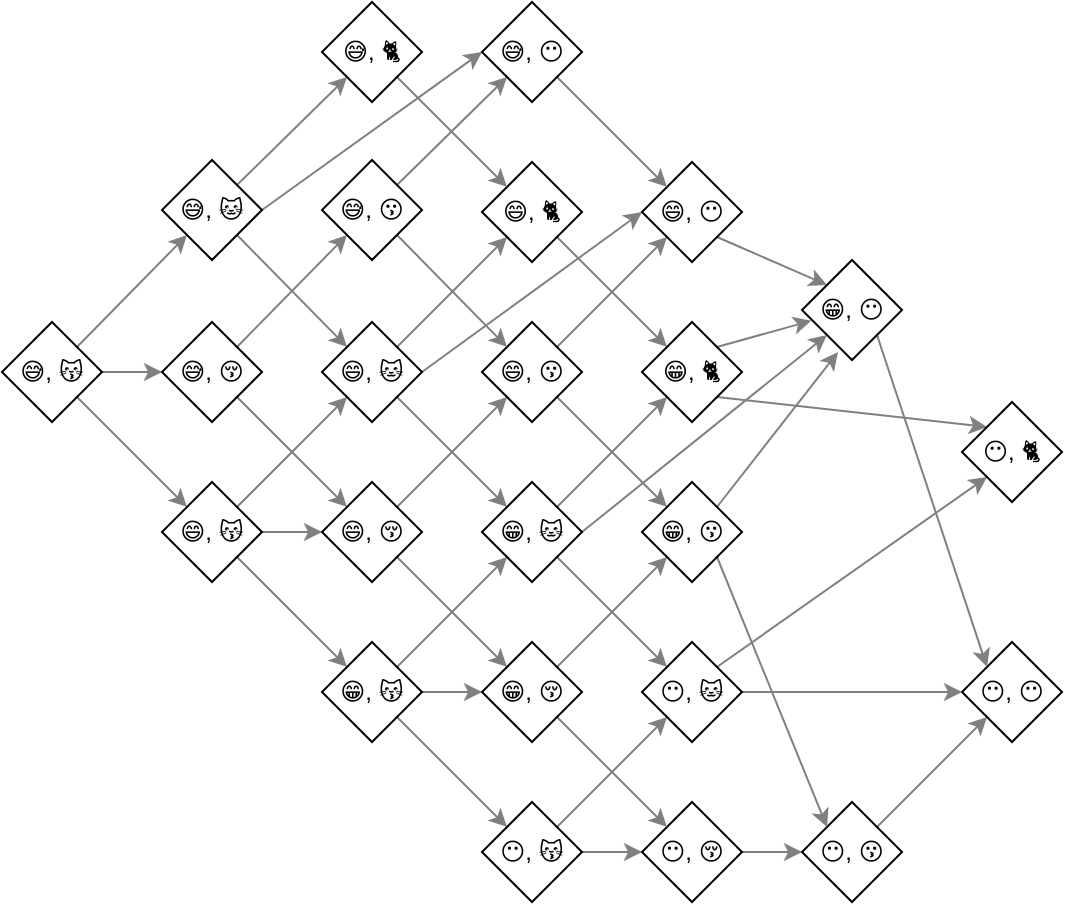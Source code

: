 <mxfile version="10.9.7" type="device"><diagram id="4yuD9t37iVLCJHodNDsz" name="Page-1"><mxGraphModel dx="1178" dy="850" grid="1" gridSize="10" guides="1" tooltips="1" connect="1" arrows="1" fold="1" page="1" pageScale="1" pageWidth="700" pageHeight="200" math="0" shadow="0"><root><mxCell id="0"/><mxCell id="1" parent="0"/><mxCell id="nEgcFTu6EANpcpcKvdcR-5" style="rounded=0;orthogonalLoop=1;jettySize=auto;html=1;exitX=1;exitY=0;exitDx=0;exitDy=0;entryX=0;entryY=1;entryDx=0;entryDy=0;strokeColor=#808080;" edge="1" parent="1" source="nEgcFTu6EANpcpcKvdcR-2" target="nEgcFTu6EANpcpcKvdcR-8"><mxGeometry relative="1" as="geometry"><mxPoint x="129.667" y="-0.333" as="targetPoint"/></mxGeometry></mxCell><mxCell id="nEgcFTu6EANpcpcKvdcR-75" style="edgeStyle=none;rounded=0;orthogonalLoop=1;jettySize=auto;html=1;exitX=1;exitY=0.5;exitDx=0;exitDy=0;entryX=0;entryY=0.5;entryDx=0;entryDy=0;strokeColor=#808080;" edge="1" parent="1" source="nEgcFTu6EANpcpcKvdcR-2" target="nEgcFTu6EANpcpcKvdcR-7"><mxGeometry relative="1" as="geometry"/></mxCell><mxCell id="nEgcFTu6EANpcpcKvdcR-76" style="edgeStyle=none;rounded=0;orthogonalLoop=1;jettySize=auto;html=1;exitX=1;exitY=1;exitDx=0;exitDy=0;strokeColor=#808080;" edge="1" parent="1" source="nEgcFTu6EANpcpcKvdcR-2" target="nEgcFTu6EANpcpcKvdcR-6"><mxGeometry relative="1" as="geometry"/></mxCell><mxCell id="nEgcFTu6EANpcpcKvdcR-2" value="😅, 😽" style="rhombus;whiteSpace=wrap;html=1;strokeWidth=1;" vertex="1" parent="1"><mxGeometry x="40" y="-1" width="50" height="50" as="geometry"/></mxCell><mxCell id="nEgcFTu6EANpcpcKvdcR-59" style="edgeStyle=none;rounded=0;orthogonalLoop=1;jettySize=auto;html=1;exitX=1;exitY=1;exitDx=0;exitDy=0;entryX=0;entryY=0;entryDx=0;entryDy=0;strokeColor=#808080;" edge="1" parent="1" source="nEgcFTu6EANpcpcKvdcR-6" target="nEgcFTu6EANpcpcKvdcR-9"><mxGeometry relative="1" as="geometry"/></mxCell><mxCell id="nEgcFTu6EANpcpcKvdcR-60" style="edgeStyle=none;rounded=0;orthogonalLoop=1;jettySize=auto;html=1;exitX=1;exitY=0.5;exitDx=0;exitDy=0;entryX=0;entryY=0.5;entryDx=0;entryDy=0;strokeColor=#808080;" edge="1" parent="1" source="nEgcFTu6EANpcpcKvdcR-6" target="nEgcFTu6EANpcpcKvdcR-14"><mxGeometry relative="1" as="geometry"/></mxCell><mxCell id="nEgcFTu6EANpcpcKvdcR-61" style="edgeStyle=none;rounded=0;orthogonalLoop=1;jettySize=auto;html=1;exitX=1;exitY=0;exitDx=0;exitDy=0;entryX=0;entryY=1;entryDx=0;entryDy=0;strokeColor=#808080;" edge="1" parent="1" source="nEgcFTu6EANpcpcKvdcR-6" target="nEgcFTu6EANpcpcKvdcR-15"><mxGeometry relative="1" as="geometry"/></mxCell><mxCell id="nEgcFTu6EANpcpcKvdcR-6" value="😄, 😽" style="rhombus;whiteSpace=wrap;html=1;strokeWidth=1;fillColor=#ffffff;" vertex="1" parent="1"><mxGeometry x="120" y="79" width="50" height="50" as="geometry"/></mxCell><mxCell id="nEgcFTu6EANpcpcKvdcR-62" style="edgeStyle=none;rounded=0;orthogonalLoop=1;jettySize=auto;html=1;exitX=1;exitY=1;exitDx=0;exitDy=0;strokeColor=#808080;" edge="1" parent="1" source="nEgcFTu6EANpcpcKvdcR-7" target="nEgcFTu6EANpcpcKvdcR-14"><mxGeometry relative="1" as="geometry"/></mxCell><mxCell id="nEgcFTu6EANpcpcKvdcR-65" style="edgeStyle=none;rounded=0;orthogonalLoop=1;jettySize=auto;html=1;exitX=1;exitY=0;exitDx=0;exitDy=0;entryX=0;entryY=1;entryDx=0;entryDy=0;strokeColor=#808080;" edge="1" parent="1" source="nEgcFTu6EANpcpcKvdcR-7" target="nEgcFTu6EANpcpcKvdcR-64"><mxGeometry relative="1" as="geometry"/></mxCell><mxCell id="nEgcFTu6EANpcpcKvdcR-7" value="😅, 😚" style="rhombus;whiteSpace=wrap;html=1;strokeWidth=1;fillColor=#ffffff;" vertex="1" parent="1"><mxGeometry x="120" y="-1" width="50" height="50" as="geometry"/></mxCell><mxCell id="nEgcFTu6EANpcpcKvdcR-68" style="edgeStyle=none;rounded=0;orthogonalLoop=1;jettySize=auto;html=1;exitX=1;exitY=1;exitDx=0;exitDy=0;entryX=0;entryY=0;entryDx=0;entryDy=0;strokeColor=#808080;" edge="1" parent="1" source="nEgcFTu6EANpcpcKvdcR-8" target="nEgcFTu6EANpcpcKvdcR-15"><mxGeometry relative="1" as="geometry"/></mxCell><mxCell id="nEgcFTu6EANpcpcKvdcR-69" style="edgeStyle=none;rounded=0;orthogonalLoop=1;jettySize=auto;html=1;exitX=1;exitY=0.5;exitDx=0;exitDy=0;entryX=0;entryY=0.5;entryDx=0;entryDy=0;strokeColor=#808080;" edge="1" parent="1" source="nEgcFTu6EANpcpcKvdcR-8" target="nEgcFTu6EANpcpcKvdcR-66"><mxGeometry relative="1" as="geometry"/></mxCell><mxCell id="nEgcFTu6EANpcpcKvdcR-73" style="edgeStyle=none;rounded=0;orthogonalLoop=1;jettySize=auto;html=1;entryX=0;entryY=1;entryDx=0;entryDy=0;strokeColor=#808080;exitX=1;exitY=0;exitDx=0;exitDy=0;" edge="1" parent="1" source="nEgcFTu6EANpcpcKvdcR-8" target="nEgcFTu6EANpcpcKvdcR-72"><mxGeometry relative="1" as="geometry"><mxPoint x="170" y="-91" as="sourcePoint"/></mxGeometry></mxCell><mxCell id="nEgcFTu6EANpcpcKvdcR-8" value="😅, 🐱" style="rhombus;whiteSpace=wrap;html=1;strokeWidth=1;fillColor=#ffffff;" vertex="1" parent="1"><mxGeometry x="120" y="-82" width="50" height="50" as="geometry"/></mxCell><mxCell id="nEgcFTu6EANpcpcKvdcR-19" style="edgeStyle=none;rounded=0;orthogonalLoop=1;jettySize=auto;html=1;exitX=1;exitY=1;exitDx=0;exitDy=0;entryX=0;entryY=0;entryDx=0;entryDy=0;strokeColor=#808080;" edge="1" parent="1" source="nEgcFTu6EANpcpcKvdcR-9" target="nEgcFTu6EANpcpcKvdcR-10"><mxGeometry relative="1" as="geometry"/></mxCell><mxCell id="nEgcFTu6EANpcpcKvdcR-20" style="edgeStyle=none;rounded=0;orthogonalLoop=1;jettySize=auto;html=1;exitX=1;exitY=0.5;exitDx=0;exitDy=0;entryX=0;entryY=0.5;entryDx=0;entryDy=0;strokeColor=#808080;" edge="1" parent="1" source="nEgcFTu6EANpcpcKvdcR-9" target="nEgcFTu6EANpcpcKvdcR-17"><mxGeometry relative="1" as="geometry"><mxPoint x="265" y="141.667" as="sourcePoint"/></mxGeometry></mxCell><mxCell id="nEgcFTu6EANpcpcKvdcR-21" style="edgeStyle=none;rounded=0;orthogonalLoop=1;jettySize=auto;html=1;exitX=1;exitY=0;exitDx=0;exitDy=0;entryX=0;entryY=1;entryDx=0;entryDy=0;strokeColor=#808080;" edge="1" parent="1" source="nEgcFTu6EANpcpcKvdcR-9" target="nEgcFTu6EANpcpcKvdcR-18"><mxGeometry relative="1" as="geometry"/></mxCell><mxCell id="nEgcFTu6EANpcpcKvdcR-9" value="&lt;div&gt;😁, 😽&lt;/div&gt;" style="rhombus;whiteSpace=wrap;html=1;strokeWidth=1;fillColor=#ffffff;" vertex="1" parent="1"><mxGeometry x="200" y="159" width="50" height="50" as="geometry"/></mxCell><mxCell id="nEgcFTu6EANpcpcKvdcR-30" style="edgeStyle=none;rounded=0;orthogonalLoop=1;jettySize=auto;html=1;exitX=1;exitY=0.5;exitDx=0;exitDy=0;entryX=0;entryY=0.5;entryDx=0;entryDy=0;strokeColor=#808080;" edge="1" parent="1" source="nEgcFTu6EANpcpcKvdcR-10" target="nEgcFTu6EANpcpcKvdcR-11"><mxGeometry relative="1" as="geometry"/></mxCell><mxCell id="nEgcFTu6EANpcpcKvdcR-32" style="edgeStyle=none;rounded=0;orthogonalLoop=1;jettySize=auto;html=1;exitX=1;exitY=0;exitDx=0;exitDy=0;entryX=0;entryY=1;entryDx=0;entryDy=0;strokeColor=#808080;" edge="1" parent="1" source="nEgcFTu6EANpcpcKvdcR-10" target="nEgcFTu6EANpcpcKvdcR-31"><mxGeometry relative="1" as="geometry"/></mxCell><mxCell id="nEgcFTu6EANpcpcKvdcR-10" value="&lt;div&gt;😶, 😽&lt;/div&gt;" style="rhombus;whiteSpace=wrap;html=1;strokeWidth=1;fillColor=#ffffff;" vertex="1" parent="1"><mxGeometry x="280" y="239" width="50" height="50" as="geometry"/></mxCell><mxCell id="nEgcFTu6EANpcpcKvdcR-48" style="edgeStyle=none;rounded=0;orthogonalLoop=1;jettySize=auto;html=1;exitX=1;exitY=0.5;exitDx=0;exitDy=0;entryX=0;entryY=0.5;entryDx=0;entryDy=0;strokeColor=#808080;" edge="1" parent="1" source="nEgcFTu6EANpcpcKvdcR-11" target="nEgcFTu6EANpcpcKvdcR-12"><mxGeometry relative="1" as="geometry"/></mxCell><mxCell id="nEgcFTu6EANpcpcKvdcR-11" value="&lt;div&gt;😶, 😚&lt;/div&gt;" style="rhombus;whiteSpace=wrap;html=1;strokeWidth=1;fillColor=#ffffff;" vertex="1" parent="1"><mxGeometry x="360" y="239" width="50" height="50" as="geometry"/></mxCell><mxCell id="nEgcFTu6EANpcpcKvdcR-49" style="edgeStyle=none;rounded=0;orthogonalLoop=1;jettySize=auto;html=1;exitX=1;exitY=0;exitDx=0;exitDy=0;entryX=0;entryY=1;entryDx=0;entryDy=0;strokeColor=#808080;" edge="1" parent="1" source="nEgcFTu6EANpcpcKvdcR-12" target="nEgcFTu6EANpcpcKvdcR-13"><mxGeometry relative="1" as="geometry"/></mxCell><mxCell id="nEgcFTu6EANpcpcKvdcR-12" value="&lt;div&gt;😶, 😗&lt;/div&gt;" style="rhombus;whiteSpace=wrap;html=1;strokeWidth=1;fillColor=#ffffff;" vertex="1" parent="1"><mxGeometry x="440" y="239" width="50" height="50" as="geometry"/></mxCell><mxCell id="nEgcFTu6EANpcpcKvdcR-13" value="&lt;div&gt;😶, 😶&lt;/div&gt;" style="rhombus;whiteSpace=wrap;html=1;strokeWidth=1;fillColor=#ffffff;" vertex="1" parent="1"><mxGeometry x="520" y="159" width="50" height="50" as="geometry"/></mxCell><mxCell id="nEgcFTu6EANpcpcKvdcR-22" style="edgeStyle=none;rounded=0;orthogonalLoop=1;jettySize=auto;html=1;exitX=1;exitY=1;exitDx=0;exitDy=0;entryX=0;entryY=0;entryDx=0;entryDy=0;strokeColor=#808080;" edge="1" parent="1" source="nEgcFTu6EANpcpcKvdcR-14" target="nEgcFTu6EANpcpcKvdcR-17"><mxGeometry relative="1" as="geometry"/></mxCell><mxCell id="nEgcFTu6EANpcpcKvdcR-24" style="edgeStyle=none;rounded=0;orthogonalLoop=1;jettySize=auto;html=1;exitX=1;exitY=0;exitDx=0;exitDy=0;entryX=0;entryY=1;entryDx=0;entryDy=0;strokeColor=#808080;" edge="1" parent="1" source="nEgcFTu6EANpcpcKvdcR-14" target="nEgcFTu6EANpcpcKvdcR-23"><mxGeometry relative="1" as="geometry"/></mxCell><mxCell id="nEgcFTu6EANpcpcKvdcR-14" value="&lt;div&gt;😄, 😚&lt;/div&gt;" style="rhombus;whiteSpace=wrap;html=1;strokeWidth=1;fillColor=#ffffff;" vertex="1" parent="1"><mxGeometry x="200" y="79" width="50" height="50" as="geometry"/></mxCell><mxCell id="nEgcFTu6EANpcpcKvdcR-25" style="edgeStyle=none;rounded=0;orthogonalLoop=1;jettySize=auto;html=1;exitX=1;exitY=1;exitDx=0;exitDy=0;entryX=0;entryY=0;entryDx=0;entryDy=0;strokeColor=#808080;" edge="1" parent="1" source="nEgcFTu6EANpcpcKvdcR-15" target="nEgcFTu6EANpcpcKvdcR-18"><mxGeometry relative="1" as="geometry"/></mxCell><mxCell id="nEgcFTu6EANpcpcKvdcR-28" style="edgeStyle=none;rounded=0;orthogonalLoop=1;jettySize=auto;html=1;entryX=0;entryY=1;entryDx=0;entryDy=0;strokeColor=#808080;exitX=1;exitY=0;exitDx=0;exitDy=0;" edge="1" parent="1" source="nEgcFTu6EANpcpcKvdcR-15" target="nEgcFTu6EANpcpcKvdcR-26"><mxGeometry relative="1" as="geometry"><mxPoint x="240" y="-1" as="sourcePoint"/><mxPoint x="280.286" y="-53.357" as="targetPoint"/></mxGeometry></mxCell><mxCell id="nEgcFTu6EANpcpcKvdcR-29" style="edgeStyle=none;rounded=0;orthogonalLoop=1;jettySize=auto;html=1;exitX=1;exitY=0.5;exitDx=0;exitDy=0;entryX=0;entryY=0.5;entryDx=0;entryDy=0;strokeColor=#808080;" edge="1" parent="1" source="nEgcFTu6EANpcpcKvdcR-15" target="nEgcFTu6EANpcpcKvdcR-27"><mxGeometry relative="1" as="geometry"/></mxCell><mxCell id="nEgcFTu6EANpcpcKvdcR-15" value="&lt;div&gt;😄, 🐱&lt;/div&gt;" style="rhombus;whiteSpace=wrap;html=1;strokeWidth=1;fillColor=#ffffff;" vertex="1" parent="1"><mxGeometry x="200" y="-1" width="50" height="50" as="geometry"/></mxCell><mxCell id="nEgcFTu6EANpcpcKvdcR-35" style="edgeStyle=none;rounded=0;orthogonalLoop=1;jettySize=auto;html=1;exitX=1;exitY=0;exitDx=0;exitDy=0;entryX=0;entryY=1;entryDx=0;entryDy=0;strokeColor=#808080;" edge="1" parent="1" source="nEgcFTu6EANpcpcKvdcR-17" target="nEgcFTu6EANpcpcKvdcR-34"><mxGeometry relative="1" as="geometry"/></mxCell><mxCell id="nEgcFTu6EANpcpcKvdcR-46" style="edgeStyle=none;rounded=0;orthogonalLoop=1;jettySize=auto;html=1;exitX=1;exitY=1;exitDx=0;exitDy=0;strokeColor=#808080;entryX=0;entryY=0;entryDx=0;entryDy=0;" edge="1" parent="1" source="nEgcFTu6EANpcpcKvdcR-17" target="nEgcFTu6EANpcpcKvdcR-11"><mxGeometry relative="1" as="geometry"><mxPoint x="448" y="234.5" as="targetPoint"/></mxGeometry></mxCell><mxCell id="nEgcFTu6EANpcpcKvdcR-17" value="&lt;div&gt;😁, 😚&lt;/div&gt;" style="rhombus;whiteSpace=wrap;html=1;strokeWidth=1;fillColor=#ffffff;" vertex="1" parent="1"><mxGeometry x="280" y="159" width="50" height="50" as="geometry"/></mxCell><mxCell id="nEgcFTu6EANpcpcKvdcR-41" style="edgeStyle=none;rounded=0;orthogonalLoop=1;jettySize=auto;html=1;exitX=1;exitY=1;exitDx=0;exitDy=0;entryX=0;entryY=0;entryDx=0;entryDy=0;strokeColor=#808080;" edge="1" parent="1" source="nEgcFTu6EANpcpcKvdcR-18" target="nEgcFTu6EANpcpcKvdcR-31"><mxGeometry relative="1" as="geometry"/></mxCell><mxCell id="nEgcFTu6EANpcpcKvdcR-42" style="edgeStyle=none;rounded=0;orthogonalLoop=1;jettySize=auto;html=1;entryX=0;entryY=1;entryDx=0;entryDy=0;strokeColor=#808080;exitX=1;exitY=0;exitDx=0;exitDy=0;" edge="1" parent="1" source="nEgcFTu6EANpcpcKvdcR-18" target="nEgcFTu6EANpcpcKvdcR-38"><mxGeometry relative="1" as="geometry"><mxPoint x="415" y="96.5" as="sourcePoint"/></mxGeometry></mxCell><mxCell id="nEgcFTu6EANpcpcKvdcR-43" style="edgeStyle=none;rounded=0;orthogonalLoop=1;jettySize=auto;html=1;exitX=1;exitY=0.5;exitDx=0;exitDy=0;entryX=0;entryY=1;entryDx=0;entryDy=0;strokeColor=#808080;" edge="1" parent="1" source="nEgcFTu6EANpcpcKvdcR-18" target="nEgcFTu6EANpcpcKvdcR-36"><mxGeometry relative="1" as="geometry"/></mxCell><mxCell id="nEgcFTu6EANpcpcKvdcR-18" value="&lt;div&gt;😁, 🐱&lt;/div&gt;" style="rhombus;whiteSpace=wrap;html=1;strokeWidth=1;fillColor=#ffffff;" vertex="1" parent="1"><mxGeometry x="280" y="79" width="50" height="50" as="geometry"/></mxCell><mxCell id="nEgcFTu6EANpcpcKvdcR-44" style="edgeStyle=none;rounded=0;orthogonalLoop=1;jettySize=auto;html=1;exitX=1;exitY=1;exitDx=0;exitDy=0;strokeColor=#808080;" edge="1" parent="1" source="nEgcFTu6EANpcpcKvdcR-23" target="nEgcFTu6EANpcpcKvdcR-34"><mxGeometry relative="1" as="geometry"/></mxCell><mxCell id="nEgcFTu6EANpcpcKvdcR-45" style="edgeStyle=none;rounded=0;orthogonalLoop=1;jettySize=auto;html=1;exitX=1;exitY=0;exitDx=0;exitDy=0;entryX=0;entryY=1;entryDx=0;entryDy=0;strokeColor=#808080;" edge="1" parent="1" source="nEgcFTu6EANpcpcKvdcR-23" target="nEgcFTu6EANpcpcKvdcR-27"><mxGeometry relative="1" as="geometry"/></mxCell><mxCell id="nEgcFTu6EANpcpcKvdcR-23" value="&lt;div&gt;😄, 😗&lt;/div&gt;" style="rhombus;whiteSpace=wrap;html=1;strokeWidth=1;fillColor=#ffffff;" vertex="1" parent="1"><mxGeometry x="280" y="-1" width="50" height="50" as="geometry"/></mxCell><mxCell id="nEgcFTu6EANpcpcKvdcR-39" style="edgeStyle=none;rounded=0;orthogonalLoop=1;jettySize=auto;html=1;exitX=1;exitY=1;exitDx=0;exitDy=0;strokeColor=#808080;" edge="1" parent="1" source="nEgcFTu6EANpcpcKvdcR-26" target="nEgcFTu6EANpcpcKvdcR-38"><mxGeometry relative="1" as="geometry"/></mxCell><mxCell id="nEgcFTu6EANpcpcKvdcR-26" value="&lt;div&gt;😄, 🐈&lt;/div&gt;" style="rhombus;whiteSpace=wrap;html=1;strokeWidth=1;fillColor=#ffffff;" vertex="1" parent="1"><mxGeometry x="280" y="-81" width="50" height="50" as="geometry"/></mxCell><mxCell id="nEgcFTu6EANpcpcKvdcR-37" style="edgeStyle=none;rounded=0;orthogonalLoop=1;jettySize=auto;html=1;exitX=1;exitY=1;exitDx=0;exitDy=0;entryX=0;entryY=0;entryDx=0;entryDy=0;strokeColor=#808080;" edge="1" parent="1" source="nEgcFTu6EANpcpcKvdcR-27" target="nEgcFTu6EANpcpcKvdcR-36"><mxGeometry relative="1" as="geometry"/></mxCell><mxCell id="nEgcFTu6EANpcpcKvdcR-27" value="&lt;div&gt;😄, 😶&lt;/div&gt;" style="rhombus;whiteSpace=wrap;html=1;strokeWidth=1;fillColor=#ffffff;" vertex="1" parent="1"><mxGeometry x="360" y="-81" width="50" height="50" as="geometry"/></mxCell><mxCell id="nEgcFTu6EANpcpcKvdcR-51" style="edgeStyle=none;rounded=0;orthogonalLoop=1;jettySize=auto;html=1;exitX=1;exitY=0.5;exitDx=0;exitDy=0;entryX=0;entryY=0.5;entryDx=0;entryDy=0;strokeColor=#808080;" edge="1" parent="1" source="nEgcFTu6EANpcpcKvdcR-31" target="nEgcFTu6EANpcpcKvdcR-13"><mxGeometry relative="1" as="geometry"/></mxCell><mxCell id="nEgcFTu6EANpcpcKvdcR-52" style="edgeStyle=none;rounded=0;orthogonalLoop=1;jettySize=auto;html=1;exitX=1;exitY=0;exitDx=0;exitDy=0;entryX=0;entryY=1;entryDx=0;entryDy=0;strokeColor=#808080;" edge="1" parent="1" source="nEgcFTu6EANpcpcKvdcR-31" target="nEgcFTu6EANpcpcKvdcR-50"><mxGeometry relative="1" as="geometry"/></mxCell><mxCell id="nEgcFTu6EANpcpcKvdcR-31" value="&lt;div&gt;😶, 🐱&lt;/div&gt;" style="rhombus;whiteSpace=wrap;html=1;strokeWidth=1;fillColor=#ffffff;" vertex="1" parent="1"><mxGeometry x="360" y="159" width="50" height="50" as="geometry"/></mxCell><mxCell id="nEgcFTu6EANpcpcKvdcR-53" style="edgeStyle=none;rounded=0;orthogonalLoop=1;jettySize=auto;html=1;exitX=1;exitY=1;exitDx=0;exitDy=0;entryX=0;entryY=0;entryDx=0;entryDy=0;strokeColor=#808080;" edge="1" parent="1" source="nEgcFTu6EANpcpcKvdcR-34" target="nEgcFTu6EANpcpcKvdcR-12"><mxGeometry relative="1" as="geometry"/></mxCell><mxCell id="nEgcFTu6EANpcpcKvdcR-55" style="edgeStyle=none;rounded=0;orthogonalLoop=1;jettySize=auto;html=1;exitX=1;exitY=0;exitDx=0;exitDy=0;entryX=0.36;entryY=0.92;entryDx=0;entryDy=0;strokeColor=#808080;entryPerimeter=0;" edge="1" parent="1" source="nEgcFTu6EANpcpcKvdcR-34" target="nEgcFTu6EANpcpcKvdcR-36"><mxGeometry relative="1" as="geometry"><mxPoint x="547.667" y="80.5" as="targetPoint"/></mxGeometry></mxCell><mxCell id="nEgcFTu6EANpcpcKvdcR-34" value="&lt;div&gt;😁, 😗&lt;/div&gt;" style="rhombus;whiteSpace=wrap;html=1;strokeWidth=1;fillColor=#ffffff;" vertex="1" parent="1"><mxGeometry x="360" y="79" width="50" height="50" as="geometry"/></mxCell><mxCell id="nEgcFTu6EANpcpcKvdcR-58" style="edgeStyle=none;rounded=0;orthogonalLoop=1;jettySize=auto;html=1;exitX=1;exitY=1;exitDx=0;exitDy=0;strokeColor=#808080;entryX=0;entryY=0;entryDx=0;entryDy=0;" edge="1" parent="1" source="nEgcFTu6EANpcpcKvdcR-36" target="nEgcFTu6EANpcpcKvdcR-13"><mxGeometry relative="1" as="geometry"/></mxCell><mxCell id="nEgcFTu6EANpcpcKvdcR-36" value="&lt;div&gt;😁, 😶&lt;/div&gt;" style="rhombus;whiteSpace=wrap;html=1;strokeWidth=1;fillColor=#ffffff;" vertex="1" parent="1"><mxGeometry x="440" y="-32" width="50" height="50" as="geometry"/></mxCell><mxCell id="nEgcFTu6EANpcpcKvdcR-56" style="edgeStyle=none;rounded=0;orthogonalLoop=1;jettySize=auto;html=1;exitX=1;exitY=0;exitDx=0;exitDy=0;entryX=0.093;entryY=0.607;entryDx=0;entryDy=0;strokeColor=#808080;entryPerimeter=0;" edge="1" parent="1" source="nEgcFTu6EANpcpcKvdcR-38" target="nEgcFTu6EANpcpcKvdcR-36"><mxGeometry relative="1" as="geometry"><mxPoint x="535" y="68.167" as="targetPoint"/></mxGeometry></mxCell><mxCell id="nEgcFTu6EANpcpcKvdcR-70" style="edgeStyle=none;rounded=0;orthogonalLoop=1;jettySize=auto;html=1;exitX=1;exitY=1;exitDx=0;exitDy=0;entryX=0;entryY=0;entryDx=0;entryDy=0;strokeColor=#808080;" edge="1" parent="1" source="nEgcFTu6EANpcpcKvdcR-38" target="nEgcFTu6EANpcpcKvdcR-50"><mxGeometry relative="1" as="geometry"/></mxCell><mxCell id="nEgcFTu6EANpcpcKvdcR-38" value="&lt;div&gt;😁, 🐈&lt;/div&gt;" style="rhombus;whiteSpace=wrap;html=1;strokeWidth=1;fillColor=#ffffff;" vertex="1" parent="1"><mxGeometry x="360" y="-1" width="50" height="50" as="geometry"/></mxCell><mxCell id="nEgcFTu6EANpcpcKvdcR-50" value="&lt;div&gt;😶, 🐈&lt;/div&gt;" style="rhombus;whiteSpace=wrap;html=1;strokeWidth=1;fillColor=#ffffff;" vertex="1" parent="1"><mxGeometry x="520" y="39" width="50" height="50" as="geometry"/></mxCell><mxCell id="nEgcFTu6EANpcpcKvdcR-67" style="edgeStyle=none;rounded=0;orthogonalLoop=1;jettySize=auto;html=1;exitX=1;exitY=0;exitDx=0;exitDy=0;entryX=0;entryY=1;entryDx=0;entryDy=0;strokeColor=#808080;" edge="1" parent="1" source="nEgcFTu6EANpcpcKvdcR-64" target="nEgcFTu6EANpcpcKvdcR-66"><mxGeometry relative="1" as="geometry"/></mxCell><mxCell id="nEgcFTu6EANpcpcKvdcR-71" style="edgeStyle=none;rounded=0;orthogonalLoop=1;jettySize=auto;html=1;exitX=1;exitY=1;exitDx=0;exitDy=0;entryX=0;entryY=0;entryDx=0;entryDy=0;strokeColor=#808080;" edge="1" parent="1" source="nEgcFTu6EANpcpcKvdcR-64" target="nEgcFTu6EANpcpcKvdcR-23"><mxGeometry relative="1" as="geometry"/></mxCell><mxCell id="nEgcFTu6EANpcpcKvdcR-64" value="😅, 😗" style="rhombus;whiteSpace=wrap;html=1;strokeWidth=1;fillColor=#ffffff;" vertex="1" parent="1"><mxGeometry x="200" y="-82" width="50" height="50" as="geometry"/></mxCell><mxCell id="nEgcFTu6EANpcpcKvdcR-77" style="edgeStyle=none;rounded=0;orthogonalLoop=1;jettySize=auto;html=1;exitX=1;exitY=1;exitDx=0;exitDy=0;entryX=0;entryY=0;entryDx=0;entryDy=0;strokeColor=#808080;" edge="1" parent="1" source="nEgcFTu6EANpcpcKvdcR-66" target="nEgcFTu6EANpcpcKvdcR-27"><mxGeometry relative="1" as="geometry"/></mxCell><mxCell id="nEgcFTu6EANpcpcKvdcR-66" value="😅, 😶" style="rhombus;whiteSpace=wrap;html=1;strokeWidth=1;fillColor=#ffffff;" vertex="1" parent="1"><mxGeometry x="280" y="-161" width="50" height="50" as="geometry"/></mxCell><mxCell id="nEgcFTu6EANpcpcKvdcR-74" style="edgeStyle=none;rounded=0;orthogonalLoop=1;jettySize=auto;html=1;exitX=1;exitY=1;exitDx=0;exitDy=0;entryX=0;entryY=0;entryDx=0;entryDy=0;strokeColor=#808080;" edge="1" parent="1" source="nEgcFTu6EANpcpcKvdcR-72" target="nEgcFTu6EANpcpcKvdcR-26"><mxGeometry relative="1" as="geometry"/></mxCell><mxCell id="nEgcFTu6EANpcpcKvdcR-72" value="&lt;div&gt;😅, 🐈&lt;/div&gt;" style="rhombus;whiteSpace=wrap;html=1;strokeWidth=1;fillColor=#ffffff;" vertex="1" parent="1"><mxGeometry x="200" y="-161" width="50" height="50" as="geometry"/></mxCell></root></mxGraphModel></diagram></mxfile>